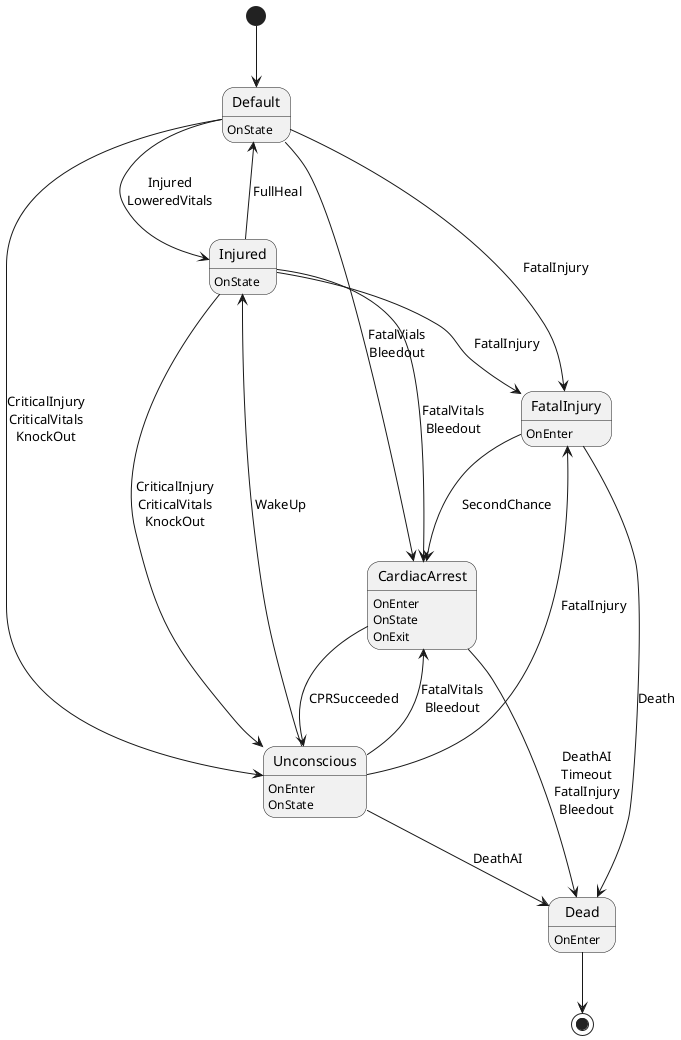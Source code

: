 @startuml

Default : OnState
[*] --> Default
Default --> Injured : Injured\nLoweredVitals
Default --> Unconscious : CriticalInjury\nCriticalVitals\nKnockOut
Default --> CardiacArrest : FatalVials\nBleedout
Default --> FatalInjury : FatalInjury

Injured : OnState
Injured --> Default : FullHeal
Injured --> Unconscious : CriticalInjury\nCriticalVitals\nKnockOut
Injured --> CardiacArrest : FatalVitals\nBleedout
Injured  --> FatalInjury : FatalInjury

Unconscious : OnEnter
Unconscious : OnState
Unconscious --> Dead : DeathAI
Unconscious --> Injured : WakeUp
Unconscious --> CardiacArrest : FatalVitals\nBleedout
Unconscious --> FatalInjury : FatalInjury 

FatalInjury : OnEnter
FatalInjury --> CardiacArrest : SecondChance
FatalInjury --> Dead : Death

CardiacArrest : OnEnter
CardiacArrest : OnState
CardiacArrest : OnExit
CardiacArrest --> Dead : DeathAI\nTimeout\nFatalInjury\nBleedout
CardiacArrest --> Unconscious : CPRSucceeded

Dead : OnEnter
Dead --> [*]
@enduml